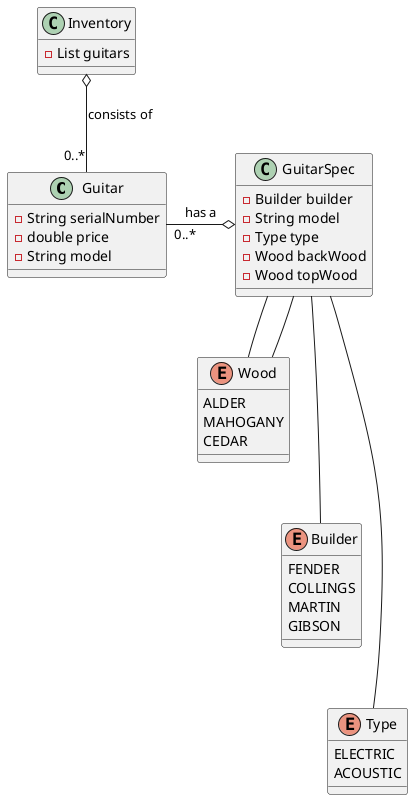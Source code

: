 @startuml
'https://plantuml.com/class-diagram



class Guitar{
-String serialNumber
-double price
-String model
}
class GuitarSpec{
-Builder builder
-String model
-Type type
-Wood backWood
-Wood topWood
}
class Inventory{
-List guitars
}


enum Wood {
ALDER
MAHOGANY
CEDAR
}
enum Type {
ELECTRIC
ACOUSTIC
}
enum Builder {
FENDER
COLLINGS
MARTIN
GIBSON
}
GuitarSpec -- Builder
GuitarSpec -- Type
GuitarSpec -- Wood

Inventory o-- "0..*" Guitar : consists of
Wood --[Hidden] Builder
Builder --[Hidden] Type
GuitarSpec --  Wood
Guitar "0..*" -o GuitarSpec :has a

@enduml